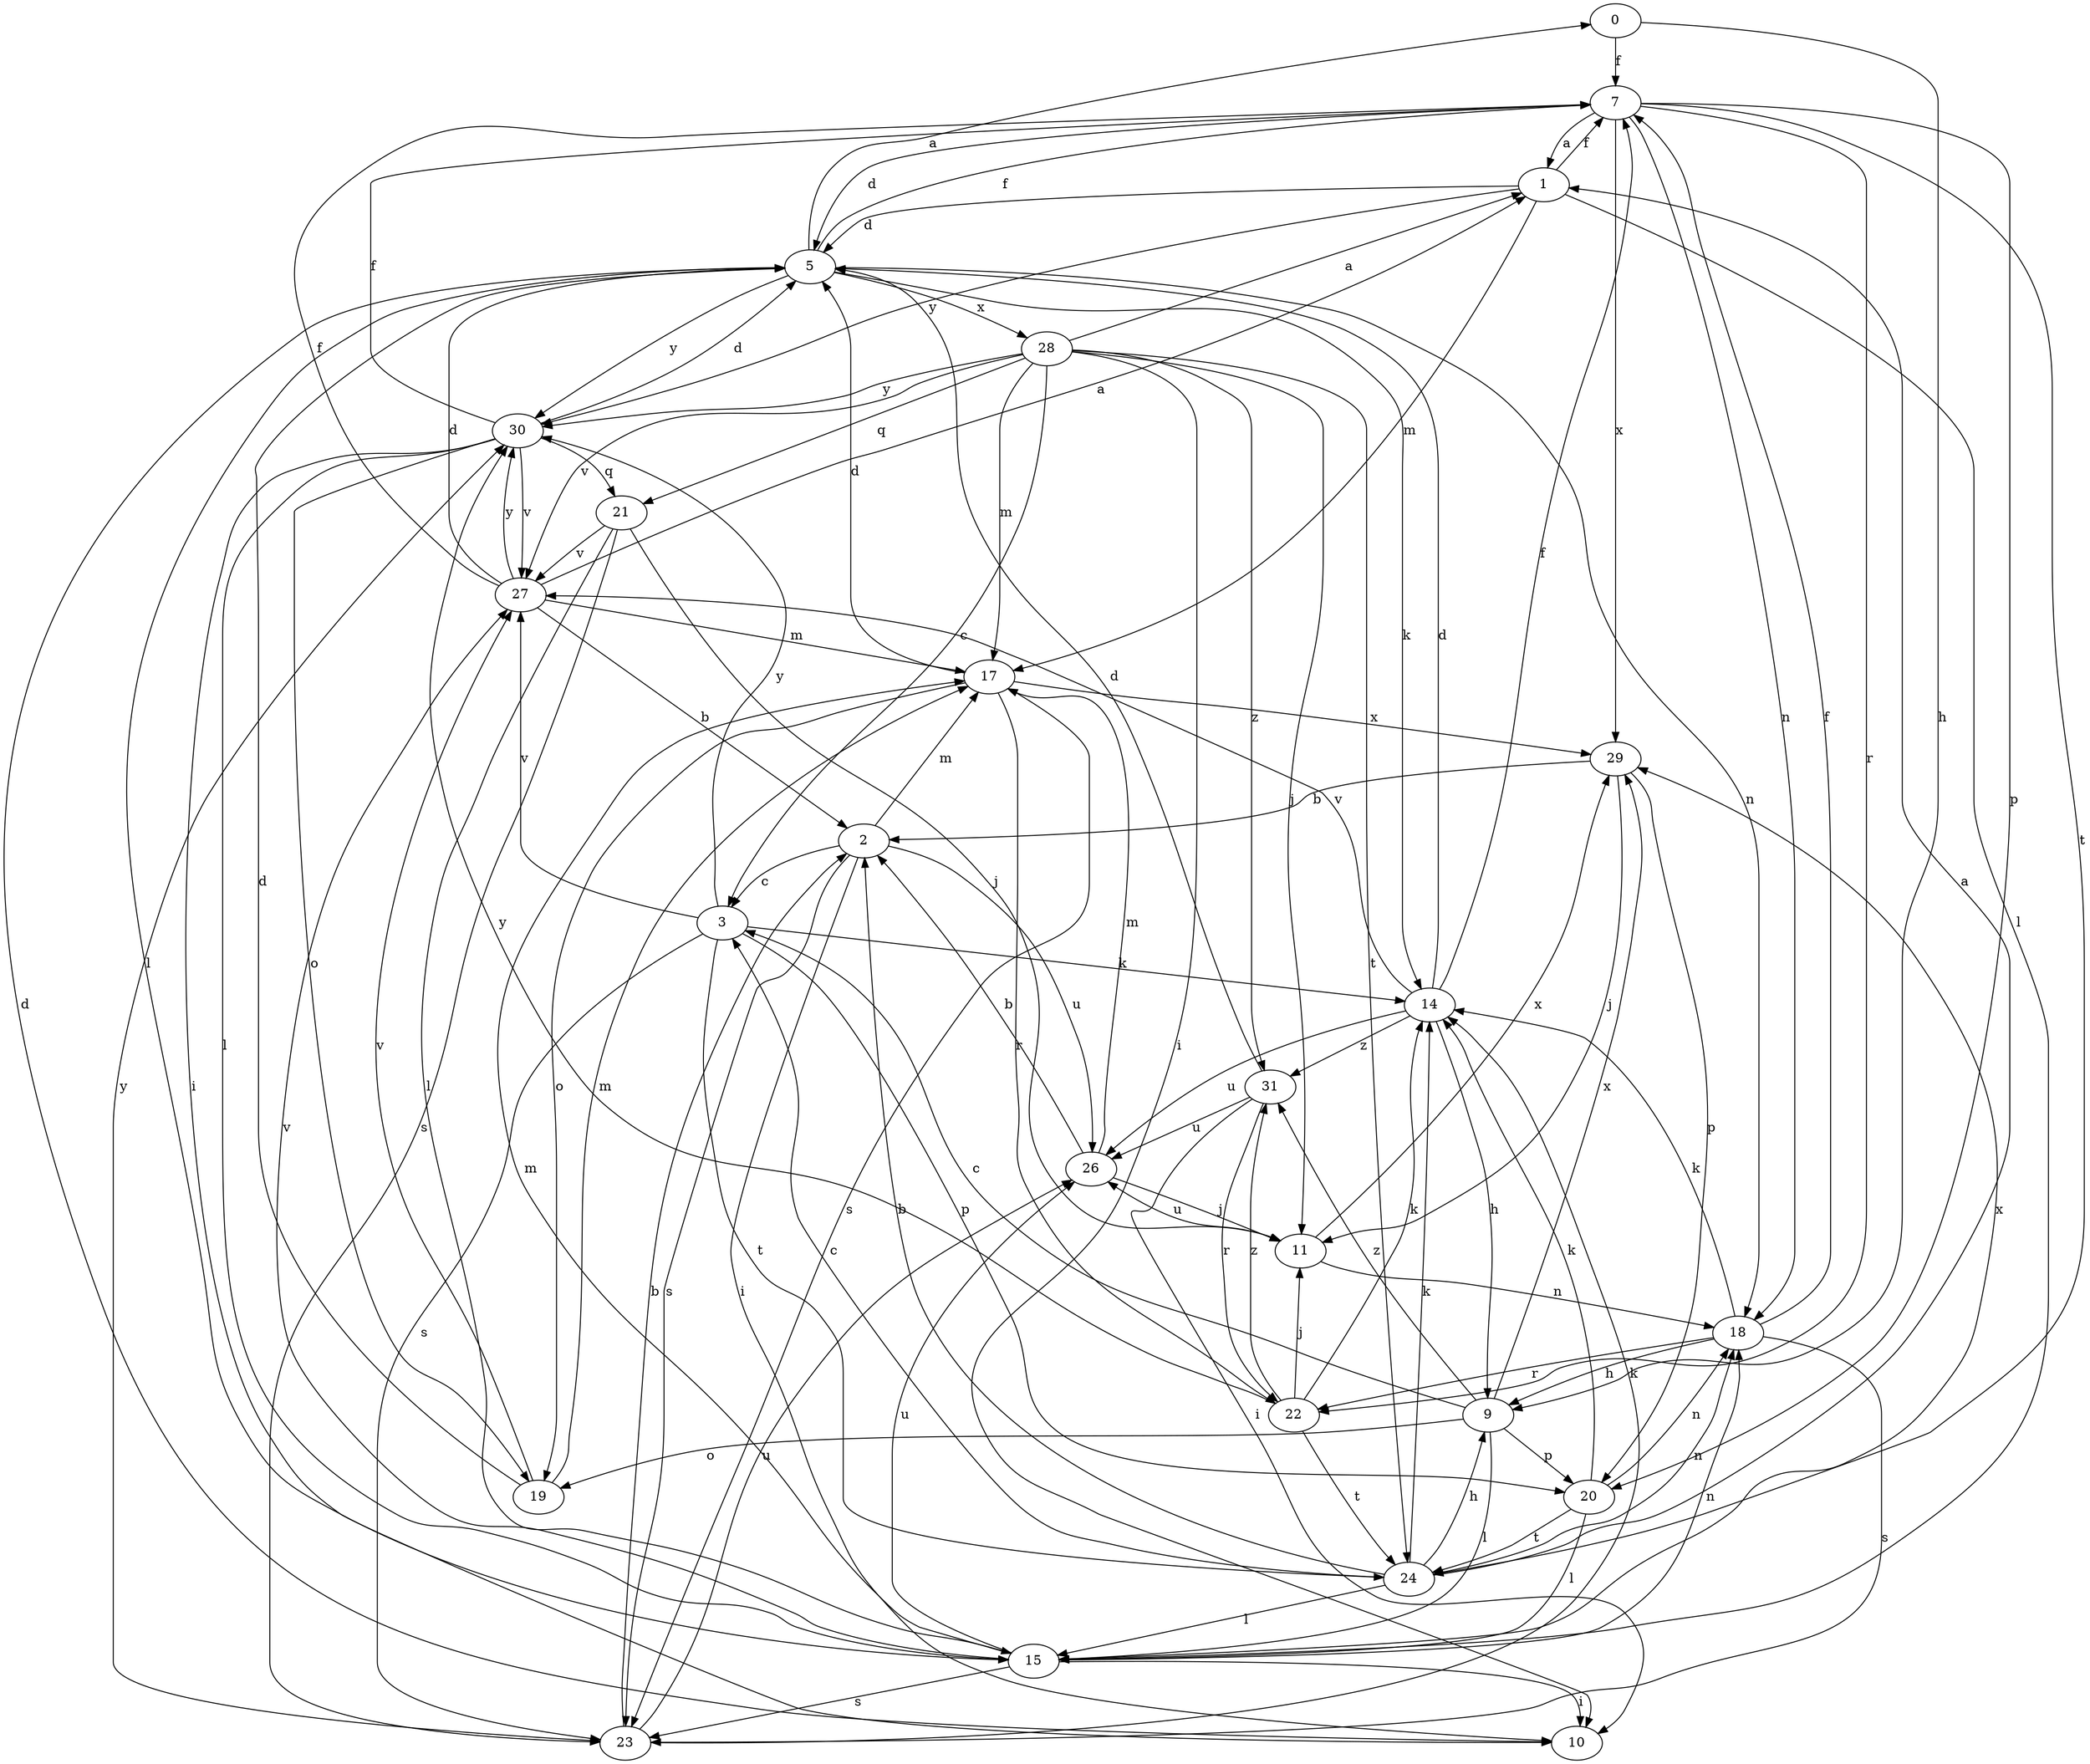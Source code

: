 strict digraph  {
0;
1;
2;
3;
5;
7;
9;
10;
11;
14;
15;
17;
18;
19;
20;
21;
22;
23;
24;
26;
27;
28;
29;
30;
31;
0 -> 7  [label=f];
0 -> 9  [label=h];
1 -> 5  [label=d];
1 -> 7  [label=f];
1 -> 15  [label=l];
1 -> 17  [label=m];
1 -> 30  [label=y];
2 -> 3  [label=c];
2 -> 10  [label=i];
2 -> 17  [label=m];
2 -> 23  [label=s];
2 -> 26  [label=u];
3 -> 14  [label=k];
3 -> 20  [label=p];
3 -> 23  [label=s];
3 -> 24  [label=t];
3 -> 27  [label=v];
3 -> 30  [label=y];
5 -> 0  [label=a];
5 -> 7  [label=f];
5 -> 14  [label=k];
5 -> 15  [label=l];
5 -> 18  [label=n];
5 -> 28  [label=x];
5 -> 30  [label=y];
7 -> 1  [label=a];
7 -> 5  [label=d];
7 -> 18  [label=n];
7 -> 20  [label=p];
7 -> 22  [label=r];
7 -> 24  [label=t];
7 -> 29  [label=x];
9 -> 3  [label=c];
9 -> 15  [label=l];
9 -> 19  [label=o];
9 -> 20  [label=p];
9 -> 29  [label=x];
9 -> 31  [label=z];
10 -> 5  [label=d];
11 -> 18  [label=n];
11 -> 26  [label=u];
11 -> 29  [label=x];
14 -> 5  [label=d];
14 -> 7  [label=f];
14 -> 9  [label=h];
14 -> 26  [label=u];
14 -> 27  [label=v];
14 -> 31  [label=z];
15 -> 10  [label=i];
15 -> 17  [label=m];
15 -> 18  [label=n];
15 -> 23  [label=s];
15 -> 26  [label=u];
15 -> 27  [label=v];
15 -> 29  [label=x];
17 -> 5  [label=d];
17 -> 19  [label=o];
17 -> 22  [label=r];
17 -> 23  [label=s];
17 -> 29  [label=x];
18 -> 7  [label=f];
18 -> 9  [label=h];
18 -> 14  [label=k];
18 -> 22  [label=r];
18 -> 23  [label=s];
19 -> 5  [label=d];
19 -> 17  [label=m];
19 -> 27  [label=v];
20 -> 14  [label=k];
20 -> 15  [label=l];
20 -> 18  [label=n];
20 -> 24  [label=t];
21 -> 11  [label=j];
21 -> 15  [label=l];
21 -> 23  [label=s];
21 -> 27  [label=v];
22 -> 11  [label=j];
22 -> 14  [label=k];
22 -> 24  [label=t];
22 -> 30  [label=y];
22 -> 31  [label=z];
23 -> 2  [label=b];
23 -> 14  [label=k];
23 -> 26  [label=u];
23 -> 30  [label=y];
24 -> 1  [label=a];
24 -> 2  [label=b];
24 -> 3  [label=c];
24 -> 9  [label=h];
24 -> 14  [label=k];
24 -> 15  [label=l];
24 -> 18  [label=n];
26 -> 2  [label=b];
26 -> 11  [label=j];
26 -> 17  [label=m];
27 -> 1  [label=a];
27 -> 2  [label=b];
27 -> 5  [label=d];
27 -> 7  [label=f];
27 -> 17  [label=m];
27 -> 30  [label=y];
28 -> 1  [label=a];
28 -> 3  [label=c];
28 -> 10  [label=i];
28 -> 11  [label=j];
28 -> 17  [label=m];
28 -> 21  [label=q];
28 -> 24  [label=t];
28 -> 27  [label=v];
28 -> 30  [label=y];
28 -> 31  [label=z];
29 -> 2  [label=b];
29 -> 11  [label=j];
29 -> 20  [label=p];
30 -> 5  [label=d];
30 -> 7  [label=f];
30 -> 10  [label=i];
30 -> 15  [label=l];
30 -> 19  [label=o];
30 -> 21  [label=q];
30 -> 27  [label=v];
31 -> 5  [label=d];
31 -> 10  [label=i];
31 -> 22  [label=r];
31 -> 26  [label=u];
}
